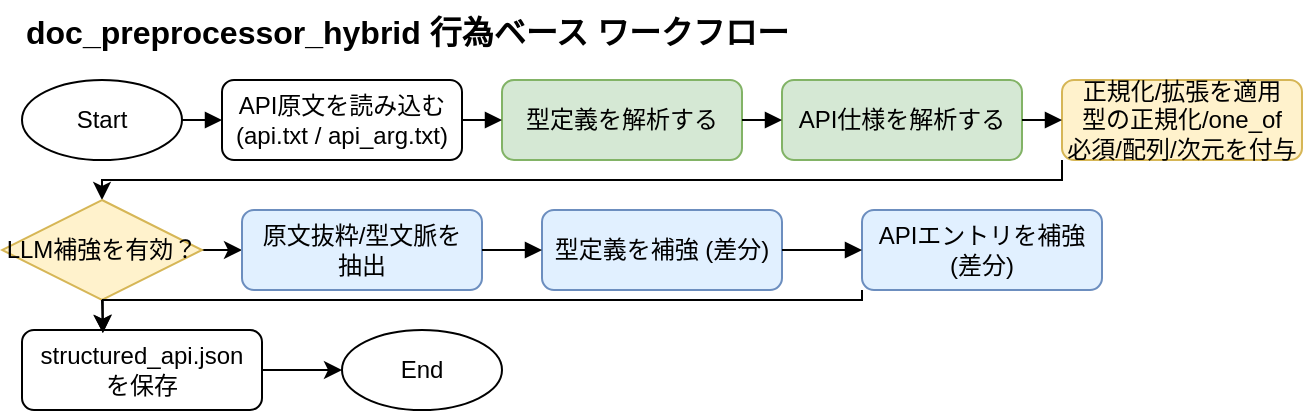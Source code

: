 <mxfile version="28.1.2">
  <diagram id="pipeline" name="doc_preprocessor_hybrid_activity_workflow">
    <mxGraphModel dx="1310" dy="937" grid="1" gridSize="10" guides="1" tooltips="1" connect="1" arrows="1" fold="1" page="1" pageScale="1" pageWidth="1920" pageHeight="1080" math="0" shadow="0">
      <root>
        <mxCell id="0" />
        <mxCell id="1" parent="0" />
        <mxCell id="TITLE" value="doc_preprocessor_hybrid 行為ベース ワークフロー" style="text;strokeColor=none;fillColor=none;align=left;verticalAlign=top;fontStyle=1;fontSize=16;" vertex="1" parent="1">
          <mxGeometry x="40" y="40" width="520" height="30" as="geometry" />
        </mxCell>
        <mxCell id="START" value="Start" style="ellipse;whiteSpace=wrap;html=1;fillColor=#ffffff;strokeColor=#000000;" vertex="1" parent="1">
          <mxGeometry x="40" y="80" width="80" height="40" as="geometry" />
        </mxCell>
        <mxCell id="READ_API" value="API原文を読み込む(api.txt / api_arg.txt)" style="rounded=1;whiteSpace=wrap;html=1;fillColor=#ffffff;strokeColor=#000000;" vertex="1" parent="1">
          <mxGeometry x="140" y="80" width="120" height="40" as="geometry" />
        </mxCell>
        <mxCell id="PARSE_TYPES" value="型定義を解析する" style="rounded=1;whiteSpace=wrap;html=1;fillColor=#d5e8d4;strokeColor=#82b366;" vertex="1" parent="1">
          <mxGeometry x="280" y="80" width="120" height="40" as="geometry" />
        </mxCell>
        <mxCell id="PARSE_API" value="API仕様を解析する" style="rounded=1;whiteSpace=wrap;html=1;fillColor=#d5e8d4;strokeColor=#82b366;" vertex="1" parent="1">
          <mxGeometry x="420" y="80" width="120" height="40" as="geometry" />
        </mxCell>
        <mxCell id="8I_Y2Kh2gggTvZHkUfJV-2" style="edgeStyle=orthogonalEdgeStyle;rounded=0;orthogonalLoop=1;jettySize=auto;html=1;exitX=0;exitY=1;exitDx=0;exitDy=0;entryX=0.5;entryY=0;entryDx=0;entryDy=0;" edge="1" parent="1" source="POSTPROC" target="LLM_DECISION">
          <mxGeometry relative="1" as="geometry">
            <Array as="points">
              <mxPoint x="560" y="130" />
              <mxPoint x="80" y="130" />
            </Array>
          </mxGeometry>
        </mxCell>
        <mxCell id="POSTPROC" value="正規化/拡張を適用&lt;div&gt;型の正規化/one_of&lt;/div&gt;&lt;div&gt;必須/配列/次元を付与&lt;/div&gt;" style="rounded=1;whiteSpace=wrap;html=1;fillColor=#fff2cc;strokeColor=#d6b656;" vertex="1" parent="1">
          <mxGeometry x="560" y="80" width="120" height="40" as="geometry" />
        </mxCell>
        <mxCell id="8I_Y2Kh2gggTvZHkUfJV-5" style="edgeStyle=orthogonalEdgeStyle;rounded=0;orthogonalLoop=1;jettySize=auto;html=1;exitX=1;exitY=0.5;exitDx=0;exitDy=0;entryX=0;entryY=0.5;entryDx=0;entryDy=0;" edge="1" parent="1" source="LLM_DECISION" target="CTX_BUILD">
          <mxGeometry relative="1" as="geometry" />
        </mxCell>
        <mxCell id="LLM_DECISION" value="LLM補強を有効？" style="rhombus;whiteSpace=wrap;html=1;fillColor=#fff2cc;strokeColor=#d6b656;" vertex="1" parent="1">
          <mxGeometry x="30" y="140" width="100" height="50" as="geometry" />
        </mxCell>
        <mxCell id="CTX_BUILD" value="原文抜粋/型文脈を&lt;div&gt;抽出&lt;/div&gt;" style="rounded=1;whiteSpace=wrap;html=1;fillColor=#e1f0ff;strokeColor=#6c8ebf;" vertex="1" parent="1">
          <mxGeometry x="150" y="145" width="120" height="40" as="geometry" />
        </mxCell>
        <mxCell id="ENRICH_TYPES" value="型定義を補強 (差分)" style="rounded=1;whiteSpace=wrap;html=1;fillColor=#e1f0ff;strokeColor=#6c8ebf;" vertex="1" parent="1">
          <mxGeometry x="300" y="145" width="120" height="40" as="geometry" />
        </mxCell>
        <mxCell id="ENRICH_ENTRIES" value="APIエントリを補強 (差分)" style="rounded=1;whiteSpace=wrap;html=1;fillColor=#e1f0ff;strokeColor=#6c8ebf;" vertex="1" parent="1">
          <mxGeometry x="460" y="145" width="120" height="40" as="geometry" />
        </mxCell>
        <mxCell id="8I_Y2Kh2gggTvZHkUfJV-8" style="edgeStyle=orthogonalEdgeStyle;rounded=0;orthogonalLoop=1;jettySize=auto;html=1;exitX=1;exitY=0.5;exitDx=0;exitDy=0;entryX=0;entryY=0.5;entryDx=0;entryDy=0;" edge="1" parent="1" source="WRITE_STRUCT" target="END">
          <mxGeometry relative="1" as="geometry" />
        </mxCell>
        <mxCell id="WRITE_STRUCT" value="structured_api.json&lt;div&gt;を保存&lt;/div&gt;" style="rounded=1;whiteSpace=wrap;html=1;fillColor=#ffffff;strokeColor=#000000;" vertex="1" parent="1">
          <mxGeometry x="40" y="205" width="120" height="40" as="geometry" />
        </mxCell>
        <mxCell id="END" value="End" style="ellipse;whiteSpace=wrap;html=1;fillColor=#ffffff;strokeColor=#000000;" vertex="1" parent="1">
          <mxGeometry x="200" y="205" width="80" height="40" as="geometry" />
        </mxCell>
        <mxCell id="e1" style="endArrow=block;html=1;entryX=0;entryY=0.5;entryDx=0;entryDy=0;exitX=1;exitY=0.5;exitDx=0;exitDy=0;" edge="1" parent="1" source="START" target="READ_API">
          <mxGeometry relative="1" as="geometry">
            <mxPoint x="130" y="100" as="sourcePoint" />
            <mxPoint x="140" y="81.667" as="targetPoint" />
          </mxGeometry>
        </mxCell>
        <mxCell id="e2" style="endArrow=block;html=1;" parent="1" target="RUN_PIPELINE" edge="1">
          <mxGeometry relative="1" as="geometry">
            <mxPoint x="420" y="125" as="targetPoint" />
          </mxGeometry>
        </mxCell>
        <mxCell id="e4" style="endArrow=block;html=1;" edge="1" parent="1" source="READ_API" target="PARSE_TYPES">
          <mxGeometry relative="1" as="geometry" />
        </mxCell>
        <mxCell id="e5" style="endArrow=block;html=1;" parent="1" source="PARSE_TYPES" target="PARSE_API" edge="1">
          <mxGeometry relative="1" as="geometry" />
        </mxCell>
        <mxCell id="e6" style="endArrow=block;html=1;" parent="1" source="PARSE_API" target="POSTPROC" edge="1">
          <mxGeometry relative="1" as="geometry" />
        </mxCell>
        <mxCell id="e11" style="endArrow=block;html=1;" parent="1" source="CTX_BUILD" target="ENRICH_TYPES" edge="1">
          <mxGeometry relative="1" as="geometry" />
        </mxCell>
        <mxCell id="e12" style="endArrow=block;html=1;" parent="1" source="ENRICH_TYPES" target="ENRICH_ENTRIES" edge="1">
          <mxGeometry relative="1" as="geometry" />
        </mxCell>
        <mxCell id="3cnJW8OzbraPkvrjtHVB-9" style="edgeStyle=orthogonalEdgeStyle;rounded=0;orthogonalLoop=1;jettySize=auto;html=1;exitX=0.5;exitY=1;exitDx=0;exitDy=0;entryX=0.337;entryY=0.037;entryDx=0;entryDy=0;entryPerimeter=0;" edge="1" parent="1" source="LLM_DECISION" target="WRITE_STRUCT">
          <mxGeometry relative="1" as="geometry" />
        </mxCell>
        <mxCell id="3cnJW8OzbraPkvrjtHVB-11" style="edgeStyle=orthogonalEdgeStyle;rounded=0;orthogonalLoop=1;jettySize=auto;html=1;exitX=0;exitY=1;exitDx=0;exitDy=0;entryX=0.337;entryY=0.037;entryDx=0;entryDy=0;entryPerimeter=0;" edge="1" parent="1" source="ENRICH_ENTRIES" target="WRITE_STRUCT">
          <mxGeometry relative="1" as="geometry">
            <Array as="points">
              <mxPoint x="460" y="190" />
              <mxPoint x="80" y="190" />
            </Array>
          </mxGeometry>
        </mxCell>
      </root>
    </mxGraphModel>
  </diagram>
</mxfile>
